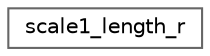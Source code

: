 digraph "Graphical Class Hierarchy"
{
 // LATEX_PDF_SIZE
  bgcolor="transparent";
  edge [fontname=Helvetica,fontsize=10,labelfontname=Helvetica,labelfontsize=10];
  node [fontname=Helvetica,fontsize=10,shape=box,height=0.2,width=0.4];
  rankdir="LR";
  Node0 [id="Node000000",label="scale1_length_r",height=0.2,width=0.4,color="grey40", fillcolor="white", style="filled",URL="$structscale1__length__r.html",tooltip=" "];
}
